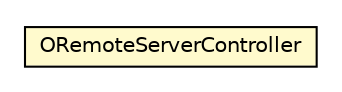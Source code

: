 #!/usr/local/bin/dot
#
# Class diagram 
# Generated by UMLGraph version R5_6-24-gf6e263 (http://www.umlgraph.org/)
#

digraph G {
	edge [fontname="Helvetica",fontsize=10,labelfontname="Helvetica",labelfontsize=10];
	node [fontname="Helvetica",fontsize=10,shape=plaintext];
	nodesep=0.25;
	ranksep=0.5;
	// com.orientechnologies.orient.server.distributed.ORemoteServerController
	c3125068 [label=<<table title="com.orientechnologies.orient.server.distributed.ORemoteServerController" border="0" cellborder="1" cellspacing="0" cellpadding="2" port="p" bgcolor="lemonChiffon" href="./ORemoteServerController.html">
		<tr><td><table border="0" cellspacing="0" cellpadding="1">
<tr><td align="center" balign="center"> ORemoteServerController </td></tr>
		</table></td></tr>
		</table>>, URL="./ORemoteServerController.html", fontname="Helvetica", fontcolor="black", fontsize=10.0];
}

